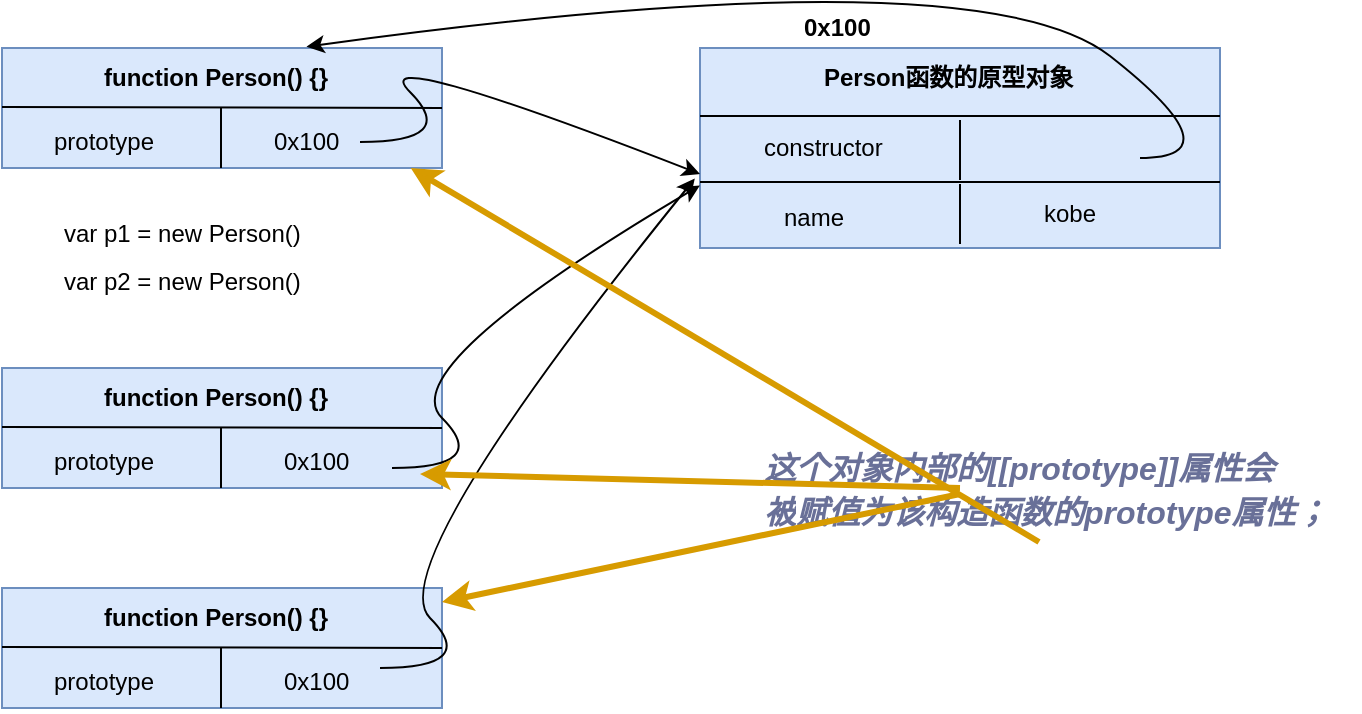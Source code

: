 <mxfile version="12.2.4" pages="1"><diagram id="_2ngKXL_9FwdnRz9lxDf" name="Page-1"><mxGraphModel dx="753" dy="532" grid="1" gridSize="10" guides="1" tooltips="1" connect="1" arrows="1" fold="1" page="1" pageScale="1" pageWidth="827" pageHeight="1169" math="0" shadow="0"><root><mxCell id="0"/><mxCell id="1" parent="0"/><mxCell id="2" value="" style="rounded=0;whiteSpace=wrap;html=1;fillColor=#dae8fc;strokeColor=#6c8ebf;" parent="1" vertex="1"><mxGeometry x="41" y="87" width="220" height="60" as="geometry"/></mxCell><mxCell id="3" value="" style="endArrow=none;html=1;entryX=1;entryY=0.5;entryDx=0;entryDy=0;" parent="1" target="2" edge="1"><mxGeometry width="50" height="50" relative="1" as="geometry"><mxPoint x="41" y="116.5" as="sourcePoint"/><mxPoint x="161" y="116.5" as="targetPoint"/></mxGeometry></mxCell><mxCell id="4" value="&lt;b&gt;function Person() {}&lt;/b&gt;" style="text;html=1;resizable=0;points=[];autosize=1;align=left;verticalAlign=top;spacingTop=-4;" parent="1" vertex="1"><mxGeometry x="90" y="92" width="130" height="20" as="geometry"/></mxCell><mxCell id="5" value="prototype" style="text;html=1;resizable=0;points=[];autosize=1;align=left;verticalAlign=top;spacingTop=-4;" parent="1" vertex="1"><mxGeometry x="65" y="124" width="70" height="20" as="geometry"/></mxCell><mxCell id="6" value="" style="endArrow=none;html=1;" parent="1" edge="1"><mxGeometry width="50" height="50" relative="1" as="geometry"><mxPoint x="150.5" y="147" as="sourcePoint"/><mxPoint x="150.5" y="117" as="targetPoint"/></mxGeometry></mxCell><mxCell id="8" value="" style="rounded=0;whiteSpace=wrap;html=1;fillColor=#dae8fc;strokeColor=#6c8ebf;" parent="1" vertex="1"><mxGeometry x="41" y="247" width="220" height="60" as="geometry"/></mxCell><mxCell id="9" value="" style="endArrow=none;html=1;entryX=1;entryY=0.5;entryDx=0;entryDy=0;" parent="1" target="8" edge="1"><mxGeometry width="50" height="50" relative="1" as="geometry"><mxPoint x="41" y="276.5" as="sourcePoint"/><mxPoint x="161" y="276.5" as="targetPoint"/></mxGeometry></mxCell><mxCell id="10" value="&lt;b&gt;function Person() {}&lt;/b&gt;" style="text;html=1;resizable=0;points=[];autosize=1;align=left;verticalAlign=top;spacingTop=-4;" parent="1" vertex="1"><mxGeometry x="90" y="252" width="130" height="20" as="geometry"/></mxCell><mxCell id="11" value="prototype" style="text;html=1;resizable=0;points=[];autosize=1;align=left;verticalAlign=top;spacingTop=-4;" parent="1" vertex="1"><mxGeometry x="65" y="284" width="70" height="20" as="geometry"/></mxCell><mxCell id="12" value="" style="endArrow=none;html=1;" parent="1" edge="1"><mxGeometry width="50" height="50" relative="1" as="geometry"><mxPoint x="150.5" y="307" as="sourcePoint"/><mxPoint x="150.5" y="277" as="targetPoint"/></mxGeometry></mxCell><mxCell id="13" value="" style="rounded=0;whiteSpace=wrap;html=1;fillColor=#dae8fc;strokeColor=#6c8ebf;" parent="1" vertex="1"><mxGeometry x="41" y="357" width="220" height="60" as="geometry"/></mxCell><mxCell id="14" value="" style="endArrow=none;html=1;entryX=1;entryY=0.5;entryDx=0;entryDy=0;" parent="1" target="13" edge="1"><mxGeometry width="50" height="50" relative="1" as="geometry"><mxPoint x="41" y="386.5" as="sourcePoint"/><mxPoint x="161" y="386.5" as="targetPoint"/></mxGeometry></mxCell><mxCell id="15" value="&lt;b&gt;function Person() {}&lt;/b&gt;" style="text;html=1;resizable=0;points=[];autosize=1;align=left;verticalAlign=top;spacingTop=-4;" parent="1" vertex="1"><mxGeometry x="90" y="362" width="130" height="20" as="geometry"/></mxCell><mxCell id="16" value="prototype" style="text;html=1;resizable=0;points=[];autosize=1;align=left;verticalAlign=top;spacingTop=-4;" parent="1" vertex="1"><mxGeometry x="65" y="394" width="70" height="20" as="geometry"/></mxCell><mxCell id="17" value="" style="endArrow=none;html=1;" parent="1" edge="1"><mxGeometry width="50" height="50" relative="1" as="geometry"><mxPoint x="150.5" y="417" as="sourcePoint"/><mxPoint x="150.5" y="387" as="targetPoint"/></mxGeometry></mxCell><mxCell id="18" value="var p1 = new Person()" style="text;html=1;resizable=0;points=[];autosize=1;align=left;verticalAlign=top;spacingTop=-4;" parent="1" vertex="1"><mxGeometry x="70" y="170" width="130" height="20" as="geometry"/></mxCell><mxCell id="19" value="var p2 = new Person()" style="text;html=1;resizable=0;points=[];autosize=1;align=left;verticalAlign=top;spacingTop=-4;" parent="1" vertex="1"><mxGeometry x="70" y="194" width="130" height="20" as="geometry"/></mxCell><mxCell id="20" value="" style="rounded=0;whiteSpace=wrap;html=1;fillColor=#dae8fc;strokeColor=#6c8ebf;" parent="1" vertex="1"><mxGeometry x="390" y="87" width="260" height="100" as="geometry"/></mxCell><mxCell id="21" value="" style="endArrow=none;html=1;" parent="1" edge="1"><mxGeometry width="50" height="50" relative="1" as="geometry"><mxPoint x="390" y="121" as="sourcePoint"/><mxPoint x="650" y="121" as="targetPoint"/></mxGeometry></mxCell><mxCell id="22" value="" style="endArrow=none;html=1;" parent="1" edge="1"><mxGeometry width="50" height="50" relative="1" as="geometry"><mxPoint x="390" y="154" as="sourcePoint"/><mxPoint x="650" y="154" as="targetPoint"/></mxGeometry></mxCell><mxCell id="23" value="&lt;b&gt;Person函数的原型对象&lt;/b&gt;" style="text;html=1;resizable=0;points=[];autosize=1;align=left;verticalAlign=top;spacingTop=-4;" parent="1" vertex="1"><mxGeometry x="450" y="92" width="140" height="20" as="geometry"/></mxCell><mxCell id="24" value="constructor" style="text;html=1;resizable=0;points=[];autosize=1;align=left;verticalAlign=top;spacingTop=-4;" parent="1" vertex="1"><mxGeometry x="420" y="127" width="70" height="20" as="geometry"/></mxCell><mxCell id="25" value="" style="endArrow=none;html=1;" parent="1" edge="1"><mxGeometry width="50" height="50" relative="1" as="geometry"><mxPoint x="520" y="153" as="sourcePoint"/><mxPoint x="520" y="123" as="targetPoint"/></mxGeometry></mxCell><mxCell id="26" value="" style="endArrow=none;html=1;" parent="1" edge="1"><mxGeometry width="50" height="50" relative="1" as="geometry"><mxPoint x="520" y="185" as="sourcePoint"/><mxPoint x="520" y="155" as="targetPoint"/></mxGeometry></mxCell><mxCell id="27" value="name" style="text;html=1;resizable=0;points=[];autosize=1;align=left;verticalAlign=top;spacingTop=-4;" parent="1" vertex="1"><mxGeometry x="430" y="162" width="50" height="20" as="geometry"/></mxCell><mxCell id="28" value="kobe" style="text;html=1;resizable=0;points=[];autosize=1;align=left;verticalAlign=top;spacingTop=-4;" parent="1" vertex="1"><mxGeometry x="560" y="160" width="40" height="20" as="geometry"/></mxCell><mxCell id="29" value="" style="curved=1;endArrow=classic;html=1;entryX=-0.01;entryY=0.653;entryDx=0;entryDy=0;entryPerimeter=0;" parent="1" target="20" edge="1"><mxGeometry width="50" height="50" relative="1" as="geometry"><mxPoint x="230" y="397" as="sourcePoint"/><mxPoint x="280" y="347" as="targetPoint"/><Array as="points"><mxPoint x="280" y="397"/><mxPoint x="230" y="347"/></Array></mxGeometry></mxCell><mxCell id="30" value="" style="curved=1;endArrow=classic;html=1;" parent="1" edge="1"><mxGeometry width="50" height="50" relative="1" as="geometry"><mxPoint x="220" y="134" as="sourcePoint"/><mxPoint x="390" y="150" as="targetPoint"/><Array as="points"><mxPoint x="270" y="134"/><mxPoint x="220" y="84"/></Array></mxGeometry></mxCell><mxCell id="31" value="" style="curved=1;endArrow=classic;html=1;entryX=0;entryY=0.687;entryDx=0;entryDy=0;entryPerimeter=0;" parent="1" target="20" edge="1"><mxGeometry width="50" height="50" relative="1" as="geometry"><mxPoint x="236" y="297" as="sourcePoint"/><mxPoint x="286" y="247" as="targetPoint"/><Array as="points"><mxPoint x="286" y="297"/><mxPoint x="236" y="247"/></Array></mxGeometry></mxCell><mxCell id="32" value="" style="curved=1;endArrow=classic;html=1;entryX=0.692;entryY=-0.011;entryDx=0;entryDy=0;entryPerimeter=0;" parent="1" target="2" edge="1"><mxGeometry width="50" height="50" relative="1" as="geometry"><mxPoint x="610" y="142" as="sourcePoint"/><mxPoint x="380" y="20" as="targetPoint"/><Array as="points"><mxPoint x="660" y="142"/><mxPoint x="530" y="40"/></Array></mxGeometry></mxCell><mxCell id="33" value="&lt;div style=&quot;color: rgb(191 , 199 , 213) ; font-family: &amp;#34;cascadia code&amp;#34; , , &amp;#34;consolas&amp;#34; , &amp;#34;courier new&amp;#34; , monospace , &amp;#34;consolas&amp;#34; , &amp;#34;courier new&amp;#34; , monospace ; font-size: 16px ; line-height: 22px ; white-space: pre&quot;&gt;&lt;span style=&quot;background-color: rgb(255 , 255 , 255)&quot;&gt;&lt;span style=&quot;color: rgb(105 , 112 , 152) ; font-style: italic&quot;&gt;&lt;b&gt;这个对象内部的[[prototype]]属性会&lt;/b&gt;&lt;/span&gt;&lt;/span&gt;&lt;/div&gt;&lt;div style=&quot;color: rgb(191 , 199 , 213) ; font-family: &amp;#34;cascadia code&amp;#34; , , &amp;#34;consolas&amp;#34; , &amp;#34;courier new&amp;#34; , monospace , &amp;#34;consolas&amp;#34; , &amp;#34;courier new&amp;#34; , monospace ; font-size: 16px ; line-height: 22px ; white-space: pre&quot;&gt;&lt;b&gt;&lt;span style=&quot;background-color: rgb(255 , 255 , 255)&quot;&gt;&lt;span style=&quot;color: rgb(105 , 112 , 152) ; font-style: italic&quot;&gt;被&lt;/span&gt;&lt;/span&gt;&lt;span style=&quot;color: rgb(105 , 112 , 152) ; font-style: italic ; background-color: rgb(255 , 255 , 255)&quot;&gt;赋值为该构造函数的prototype属性；&lt;/span&gt;&lt;/b&gt;&lt;/div&gt;" style="text;html=1;resizable=0;points=[];autosize=1;align=left;verticalAlign=top;spacingTop=-4;" parent="1" vertex="1"><mxGeometry x="420" y="284" width="300" height="50" as="geometry"/></mxCell><mxCell id="34" value="" style="endArrow=classic;html=1;strokeWidth=3;fillColor=#ffe6cc;strokeColor=#d79b00;" parent="1" edge="1"><mxGeometry width="50" height="50" relative="1" as="geometry"><mxPoint x="520" y="307" as="sourcePoint"/><mxPoint x="250" y="300" as="targetPoint"/></mxGeometry></mxCell><mxCell id="35" value="" style="endArrow=classic;html=1;strokeWidth=3;fillColor=#ffe6cc;strokeColor=#d79b00;" parent="1" target="13" edge="1"><mxGeometry width="50" height="50" relative="1" as="geometry"><mxPoint x="520" y="310" as="sourcePoint"/><mxPoint x="278" y="510" as="targetPoint"/></mxGeometry></mxCell><mxCell id="36" value="" style="endArrow=classic;html=1;strokeWidth=3;fillColor=#ffe6cc;strokeColor=#d79b00;entryX=0.929;entryY=1;entryDx=0;entryDy=0;entryPerimeter=0;" parent="1" target="2" edge="1"><mxGeometry width="50" height="50" relative="1" as="geometry"><mxPoint x="559.5" y="334" as="sourcePoint"/><mxPoint x="300.5" y="494.046" as="targetPoint"/></mxGeometry></mxCell><mxCell id="38" value="0x100" style="text;html=1;resizable=0;points=[];autosize=1;align=left;verticalAlign=top;spacingTop=-4;" parent="1" vertex="1"><mxGeometry x="180" y="394" width="50" height="20" as="geometry"/></mxCell><mxCell id="39" value="0x100" style="text;html=1;resizable=0;points=[];autosize=1;align=left;verticalAlign=top;spacingTop=-4;" parent="1" vertex="1"><mxGeometry x="180" y="284" width="50" height="20" as="geometry"/></mxCell><mxCell id="40" value="0x100" style="text;html=1;resizable=0;points=[];autosize=1;align=left;verticalAlign=top;spacingTop=-4;" parent="1" vertex="1"><mxGeometry x="175" y="124" width="50" height="20" as="geometry"/></mxCell><mxCell id="41" value="&lt;b&gt;0x100&lt;/b&gt;" style="text;html=1;resizable=0;points=[];autosize=1;align=left;verticalAlign=top;spacingTop=-4;" parent="1" vertex="1"><mxGeometry x="440" y="67" width="50" height="20" as="geometry"/></mxCell></root></mxGraphModel></diagram></mxfile>